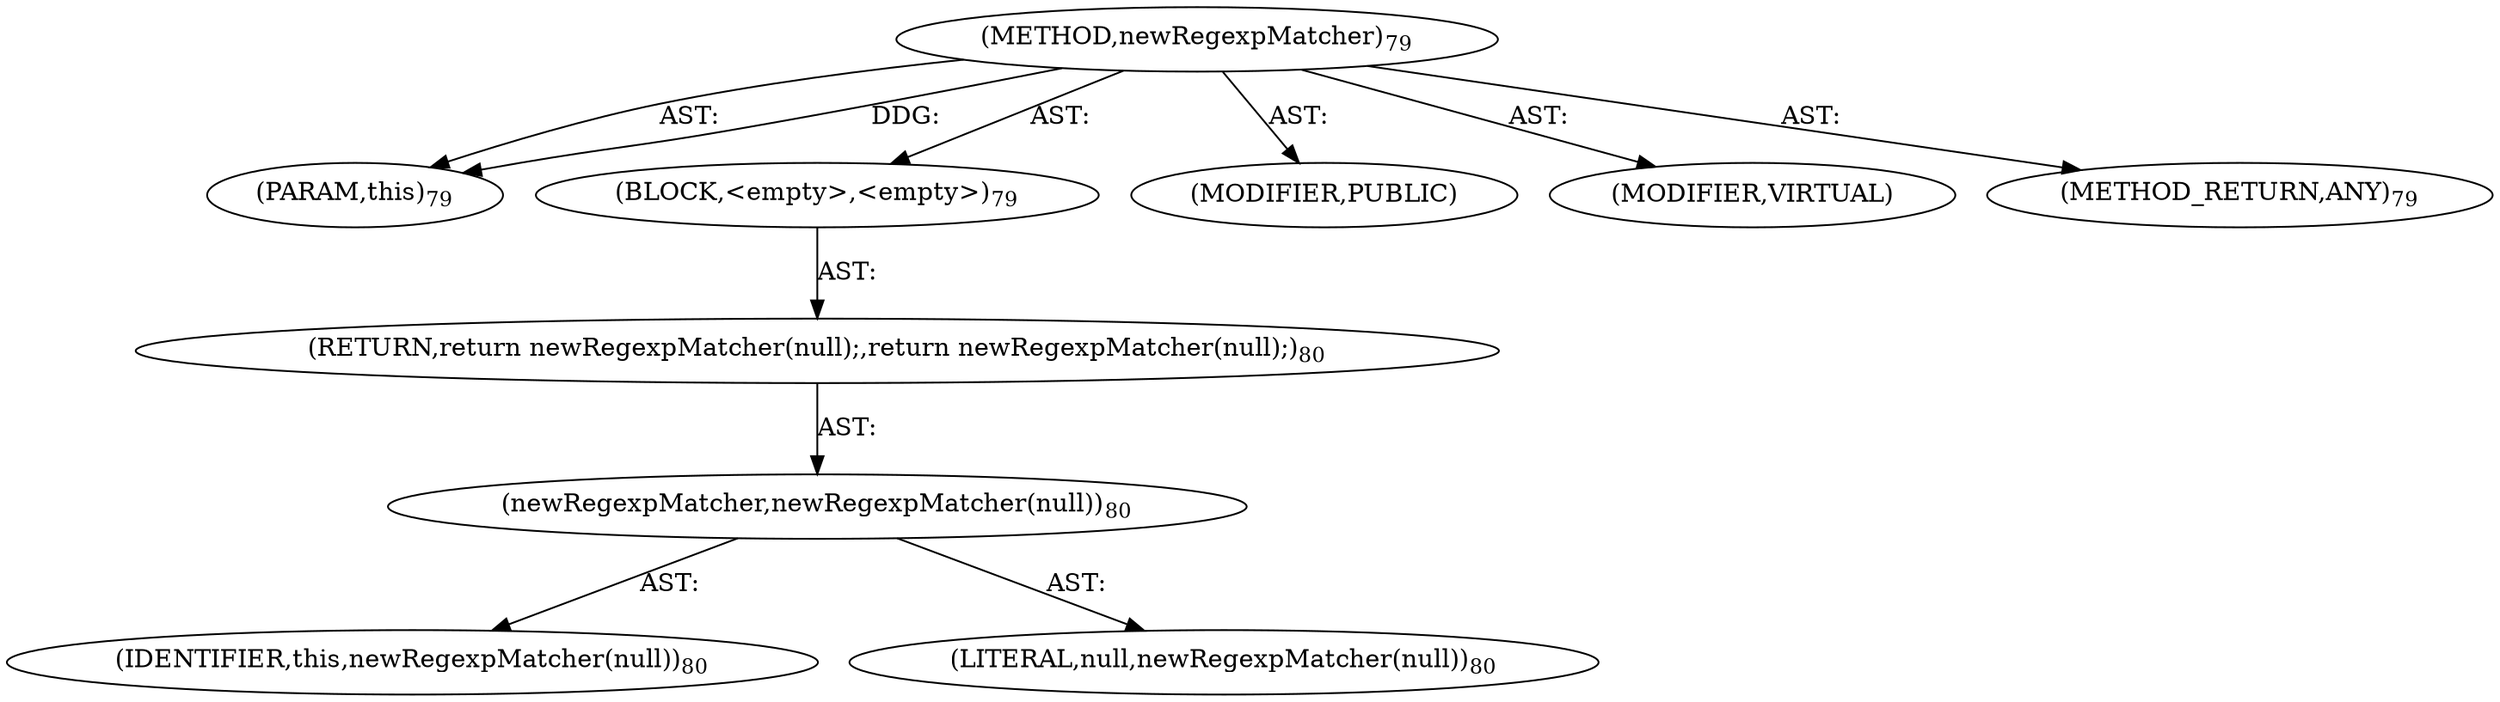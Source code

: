 digraph "newRegexpMatcher" {  
"111669149697" [label = <(METHOD,newRegexpMatcher)<SUB>79</SUB>> ]
"115964116992" [label = <(PARAM,this)<SUB>79</SUB>> ]
"25769803777" [label = <(BLOCK,&lt;empty&gt;,&lt;empty&gt;)<SUB>79</SUB>> ]
"146028888064" [label = <(RETURN,return newRegexpMatcher(null);,return newRegexpMatcher(null);)<SUB>80</SUB>> ]
"30064771072" [label = <(newRegexpMatcher,newRegexpMatcher(null))<SUB>80</SUB>> ]
"68719476736" [label = <(IDENTIFIER,this,newRegexpMatcher(null))<SUB>80</SUB>> ]
"90194313216" [label = <(LITERAL,null,newRegexpMatcher(null))<SUB>80</SUB>> ]
"133143986178" [label = <(MODIFIER,PUBLIC)> ]
"133143986179" [label = <(MODIFIER,VIRTUAL)> ]
"128849018881" [label = <(METHOD_RETURN,ANY)<SUB>79</SUB>> ]
  "111669149697" -> "115964116992"  [ label = "AST: "] 
  "111669149697" -> "25769803777"  [ label = "AST: "] 
  "111669149697" -> "133143986178"  [ label = "AST: "] 
  "111669149697" -> "133143986179"  [ label = "AST: "] 
  "111669149697" -> "128849018881"  [ label = "AST: "] 
  "25769803777" -> "146028888064"  [ label = "AST: "] 
  "146028888064" -> "30064771072"  [ label = "AST: "] 
  "30064771072" -> "68719476736"  [ label = "AST: "] 
  "30064771072" -> "90194313216"  [ label = "AST: "] 
  "111669149697" -> "115964116992"  [ label = "DDG: "] 
}
